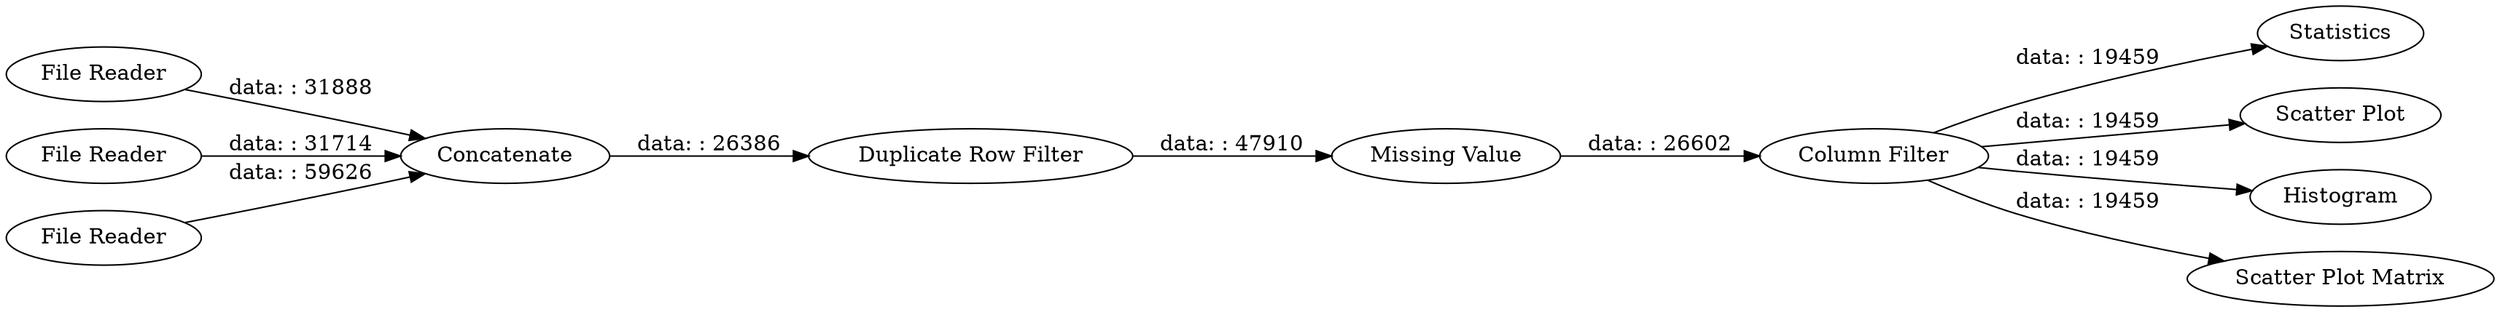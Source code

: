 digraph {
	"-523698056100557946_12" [label="Column Filter"]
	"-523698056100557946_14" [label=Statistics]
	"-523698056100557946_15" [label="Scatter Plot"]
	"-523698056100557946_5" [label="File Reader"]
	"-523698056100557946_10" [label="Missing Value"]
	"-523698056100557946_6" [label="File Reader"]
	"-523698056100557946_13" [label=Histogram]
	"-523698056100557946_8" [label=Concatenate]
	"-523698056100557946_7" [label="File Reader"]
	"-523698056100557946_16" [label="Scatter Plot Matrix"]
	"-523698056100557946_9" [label="Duplicate Row Filter"]
	"-523698056100557946_12" -> "-523698056100557946_16" [label="data: : 19459"]
	"-523698056100557946_5" -> "-523698056100557946_8" [label="data: : 31888"]
	"-523698056100557946_10" -> "-523698056100557946_12" [label="data: : 26602"]
	"-523698056100557946_12" -> "-523698056100557946_13" [label="data: : 19459"]
	"-523698056100557946_6" -> "-523698056100557946_8" [label="data: : 31714"]
	"-523698056100557946_7" -> "-523698056100557946_8" [label="data: : 59626"]
	"-523698056100557946_8" -> "-523698056100557946_9" [label="data: : 26386"]
	"-523698056100557946_12" -> "-523698056100557946_15" [label="data: : 19459"]
	"-523698056100557946_9" -> "-523698056100557946_10" [label="data: : 47910"]
	"-523698056100557946_12" -> "-523698056100557946_14" [label="data: : 19459"]
	rankdir=LR
}
